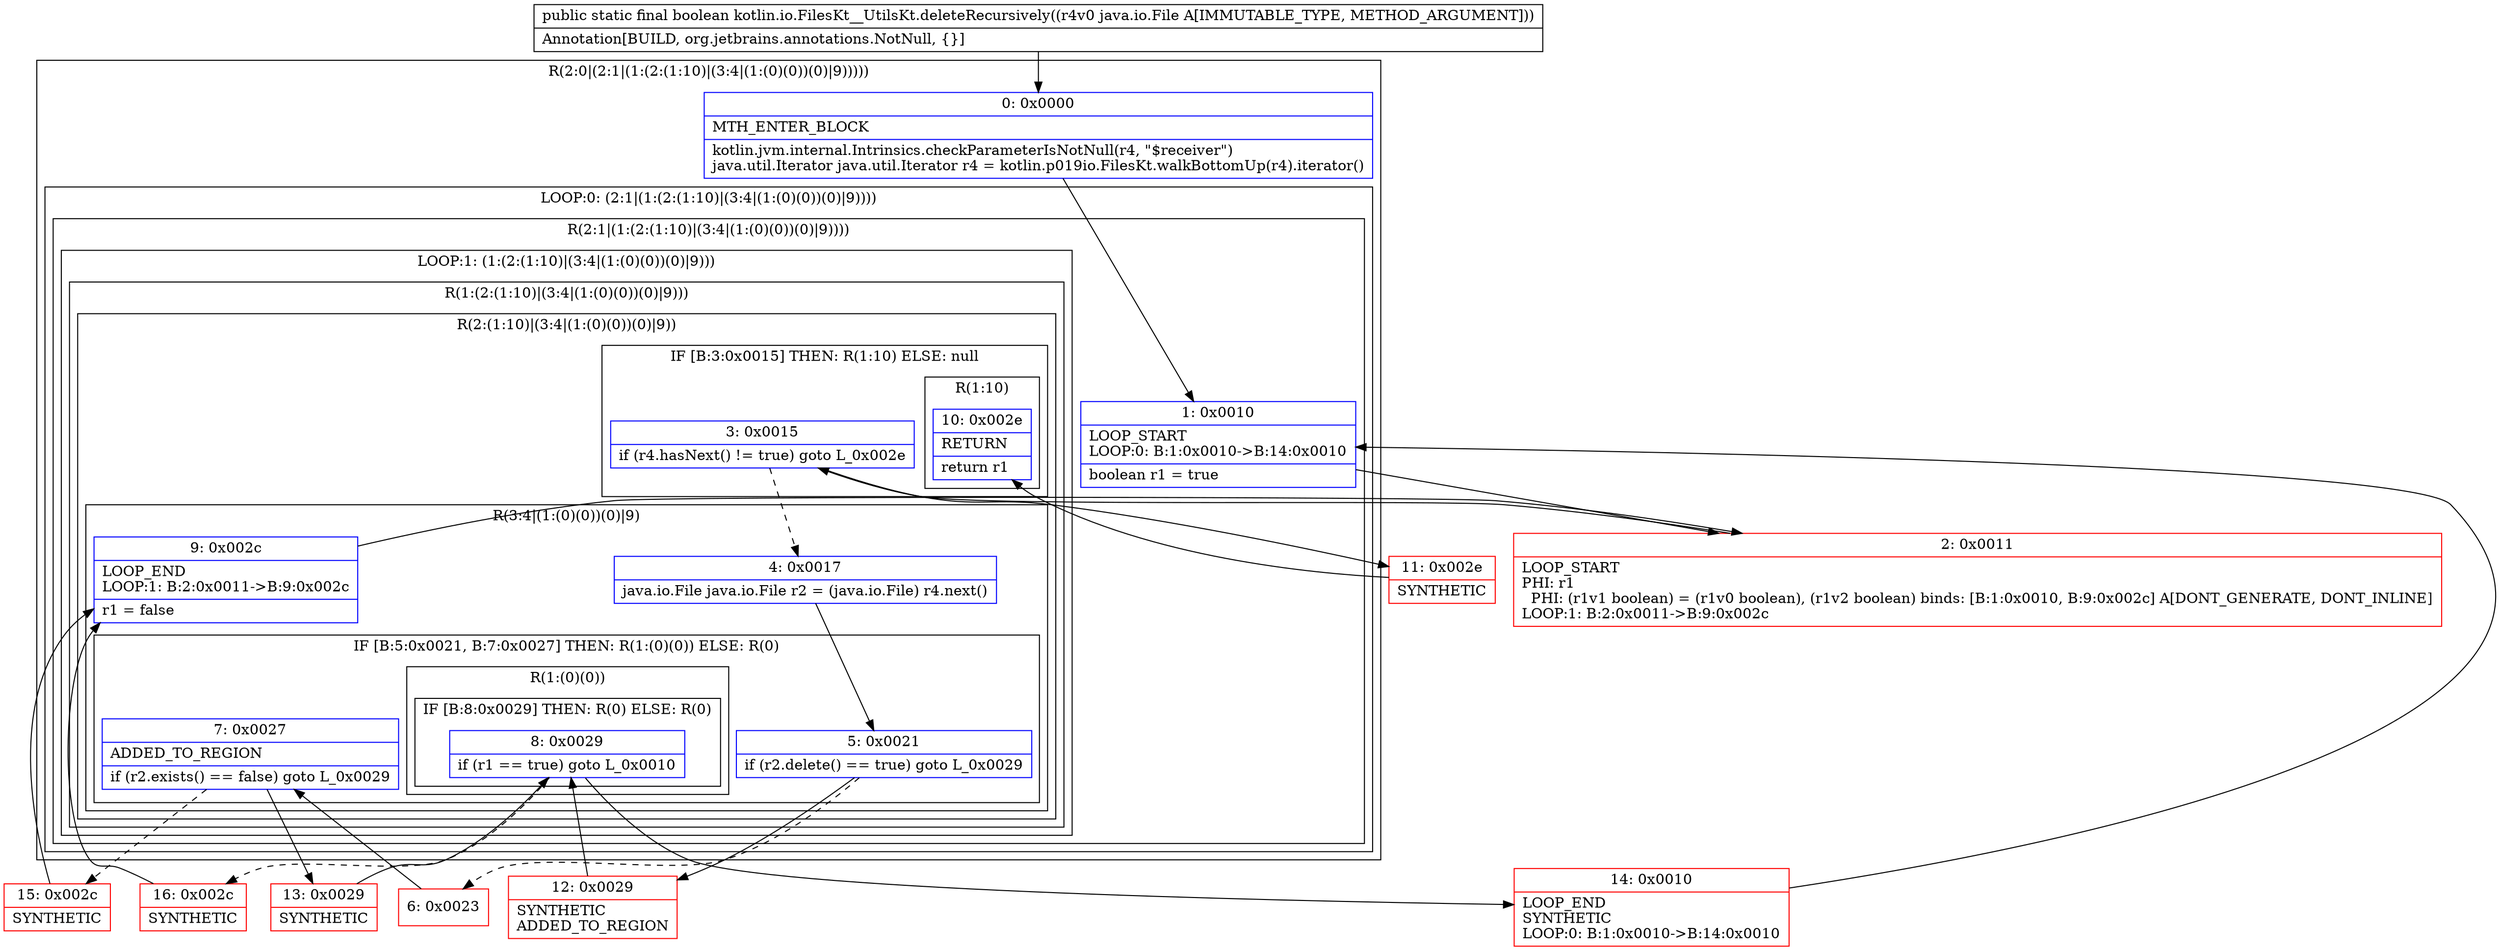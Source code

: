 digraph "CFG forkotlin.io.FilesKt__UtilsKt.deleteRecursively(Ljava\/io\/File;)Z" {
subgraph cluster_Region_975934157 {
label = "R(2:0|(2:1|(1:(2:(1:10)|(3:4|(1:(0)(0))(0)|9)))))";
node [shape=record,color=blue];
Node_0 [shape=record,label="{0\:\ 0x0000|MTH_ENTER_BLOCK\l|kotlin.jvm.internal.Intrinsics.checkParameterIsNotNull(r4, \"$receiver\")\ljava.util.Iterator java.util.Iterator r4 = kotlin.p019io.FilesKt.walkBottomUp(r4).iterator()\l}"];
subgraph cluster_LoopRegion_1797860038 {
label = "LOOP:0: (2:1|(1:(2:(1:10)|(3:4|(1:(0)(0))(0)|9))))";
node [shape=record,color=blue];
subgraph cluster_Region_1226638966 {
label = "R(2:1|(1:(2:(1:10)|(3:4|(1:(0)(0))(0)|9))))";
node [shape=record,color=blue];
Node_1 [shape=record,label="{1\:\ 0x0010|LOOP_START\lLOOP:0: B:1:0x0010\-\>B:14:0x0010\l|boolean r1 = true\l}"];
subgraph cluster_LoopRegion_77433186 {
label = "LOOP:1: (1:(2:(1:10)|(3:4|(1:(0)(0))(0)|9)))";
node [shape=record,color=blue];
subgraph cluster_Region_188438140 {
label = "R(1:(2:(1:10)|(3:4|(1:(0)(0))(0)|9)))";
node [shape=record,color=blue];
subgraph cluster_Region_1104562014 {
label = "R(2:(1:10)|(3:4|(1:(0)(0))(0)|9))";
node [shape=record,color=blue];
subgraph cluster_IfRegion_1839053953 {
label = "IF [B:3:0x0015] THEN: R(1:10) ELSE: null";
node [shape=record,color=blue];
Node_3 [shape=record,label="{3\:\ 0x0015|if (r4.hasNext() != true) goto L_0x002e\l}"];
subgraph cluster_Region_801527906 {
label = "R(1:10)";
node [shape=record,color=blue];
Node_10 [shape=record,label="{10\:\ 0x002e|RETURN\l|return r1\l}"];
}
}
subgraph cluster_Region_501387636 {
label = "R(3:4|(1:(0)(0))(0)|9)";
node [shape=record,color=blue];
Node_4 [shape=record,label="{4\:\ 0x0017|java.io.File java.io.File r2 = (java.io.File) r4.next()\l}"];
subgraph cluster_IfRegion_643812637 {
label = "IF [B:5:0x0021, B:7:0x0027] THEN: R(1:(0)(0)) ELSE: R(0)";
node [shape=record,color=blue];
Node_5 [shape=record,label="{5\:\ 0x0021|if (r2.delete() == true) goto L_0x0029\l}"];
Node_7 [shape=record,label="{7\:\ 0x0027|ADDED_TO_REGION\l|if (r2.exists() == false) goto L_0x0029\l}"];
subgraph cluster_Region_1670064824 {
label = "R(1:(0)(0))";
node [shape=record,color=blue];
subgraph cluster_IfRegion_801079471 {
label = "IF [B:8:0x0029] THEN: R(0) ELSE: R(0)";
node [shape=record,color=blue];
Node_8 [shape=record,label="{8\:\ 0x0029|if (r1 == true) goto L_0x0010\l}"];
subgraph cluster_Region_196438322 {
label = "R(0)";
node [shape=record,color=blue];
}
subgraph cluster_Region_1525433998 {
label = "R(0)";
node [shape=record,color=blue];
}
}
}
subgraph cluster_Region_703796794 {
label = "R(0)";
node [shape=record,color=blue];
}
}
Node_9 [shape=record,label="{9\:\ 0x002c|LOOP_END\lLOOP:1: B:2:0x0011\-\>B:9:0x002c\l|r1 = false\l}"];
}
}
}
}
}
}
}
Node_2 [shape=record,color=red,label="{2\:\ 0x0011|LOOP_START\lPHI: r1 \l  PHI: (r1v1 boolean) = (r1v0 boolean), (r1v2 boolean) binds: [B:1:0x0010, B:9:0x002c] A[DONT_GENERATE, DONT_INLINE]\lLOOP:1: B:2:0x0011\-\>B:9:0x002c\l}"];
Node_6 [shape=record,color=red,label="{6\:\ 0x0023}"];
Node_11 [shape=record,color=red,label="{11\:\ 0x002e|SYNTHETIC\l}"];
Node_12 [shape=record,color=red,label="{12\:\ 0x0029|SYNTHETIC\lADDED_TO_REGION\l}"];
Node_13 [shape=record,color=red,label="{13\:\ 0x0029|SYNTHETIC\l}"];
Node_14 [shape=record,color=red,label="{14\:\ 0x0010|LOOP_END\lSYNTHETIC\lLOOP:0: B:1:0x0010\-\>B:14:0x0010\l}"];
Node_15 [shape=record,color=red,label="{15\:\ 0x002c|SYNTHETIC\l}"];
Node_16 [shape=record,color=red,label="{16\:\ 0x002c|SYNTHETIC\l}"];
MethodNode[shape=record,label="{public static final boolean kotlin.io.FilesKt__UtilsKt.deleteRecursively((r4v0 java.io.File A[IMMUTABLE_TYPE, METHOD_ARGUMENT]))  | Annotation[BUILD, org.jetbrains.annotations.NotNull, \{\}]\l}"];
MethodNode -> Node_0;
Node_0 -> Node_1;
Node_1 -> Node_2;
Node_3 -> Node_4[style=dashed];
Node_3 -> Node_11;
Node_4 -> Node_5;
Node_5 -> Node_6[style=dashed];
Node_5 -> Node_12;
Node_7 -> Node_13;
Node_7 -> Node_15[style=dashed];
Node_8 -> Node_14;
Node_8 -> Node_16[style=dashed];
Node_9 -> Node_2;
Node_2 -> Node_3;
Node_6 -> Node_7;
Node_11 -> Node_10;
Node_12 -> Node_8;
Node_13 -> Node_8;
Node_14 -> Node_1;
Node_15 -> Node_9;
Node_16 -> Node_9;
}

